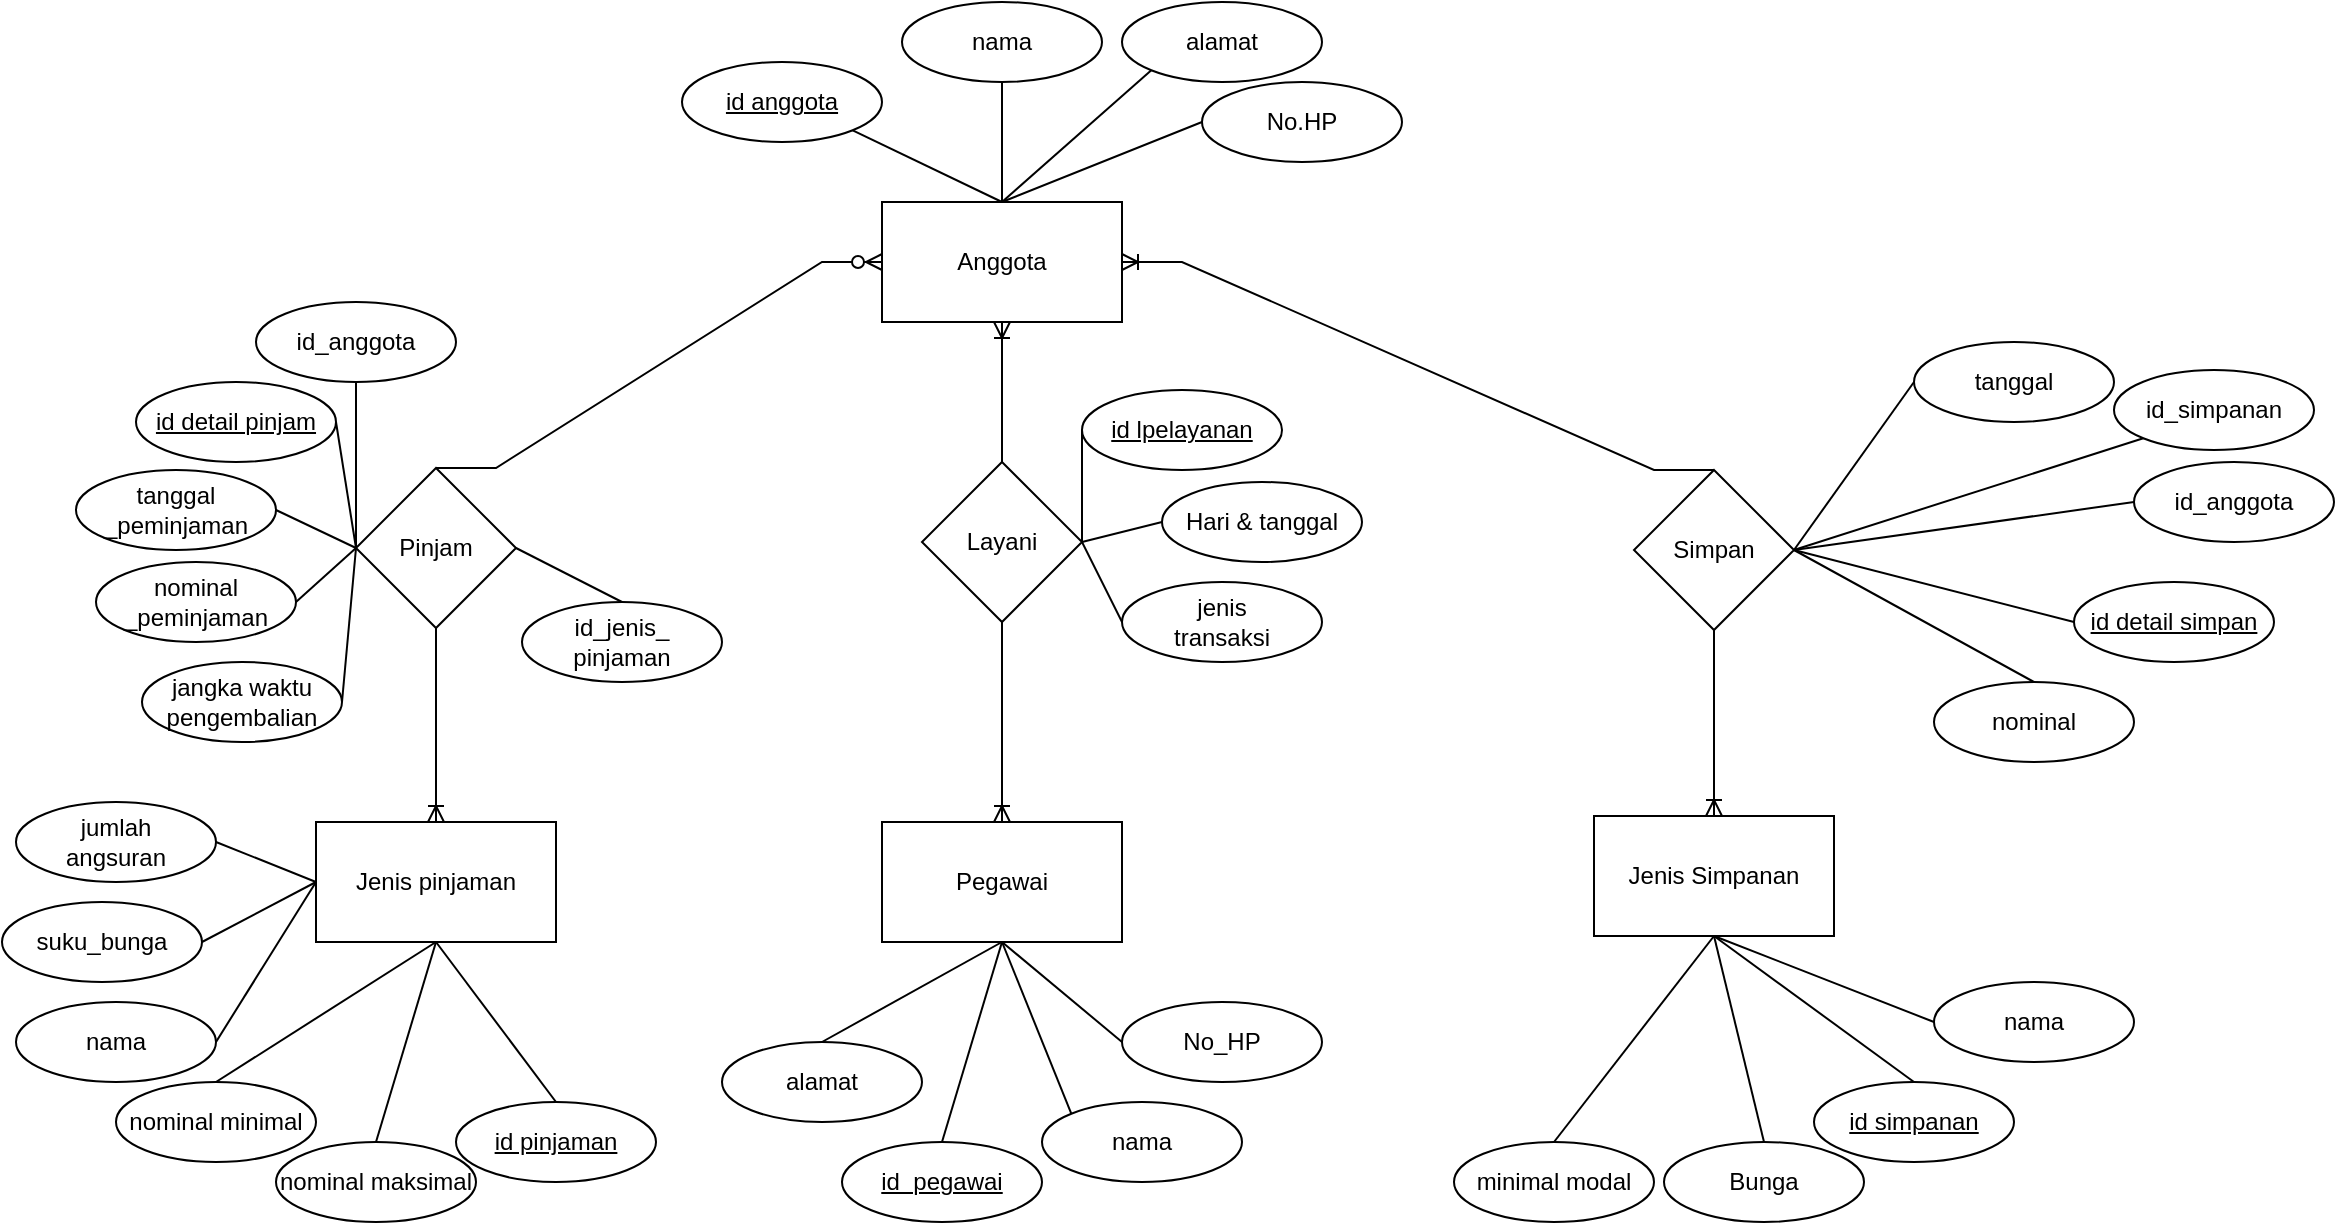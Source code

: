 <mxfile version="20.3.7" type="device"><diagram id="hvmmWhhQ4ZFUHQQXeeGm" name="Page-1"><mxGraphModel dx="2555" dy="669" grid="1" gridSize="10" guides="1" tooltips="1" connect="1" arrows="1" fold="1" page="1" pageScale="1" pageWidth="850" pageHeight="1100" math="0" shadow="0"><root><mxCell id="0"/><mxCell id="1" parent="0"/><mxCell id="ROUbkzd-lnmMHvMIg3v7-1" value="Anggota" style="rounded=0;whiteSpace=wrap;html=1;" parent="1" vertex="1"><mxGeometry x="80" y="170" width="120" height="60" as="geometry"/></mxCell><mxCell id="ROUbkzd-lnmMHvMIg3v7-2" value="Simpan" style="rhombus;whiteSpace=wrap;html=1;" parent="1" vertex="1"><mxGeometry x="456" y="304" width="80" height="80" as="geometry"/></mxCell><mxCell id="ROUbkzd-lnmMHvMIg3v7-3" value="Jenis Simpanan" style="rounded=0;whiteSpace=wrap;html=1;" parent="1" vertex="1"><mxGeometry x="436" y="477" width="120" height="60" as="geometry"/></mxCell><mxCell id="ROUbkzd-lnmMHvMIg3v7-8" value="Pinjam" style="rhombus;whiteSpace=wrap;html=1;" parent="1" vertex="1"><mxGeometry x="-183" y="303" width="80" height="80" as="geometry"/></mxCell><mxCell id="ROUbkzd-lnmMHvMIg3v7-9" value="Jenis pinjaman" style="rounded=0;whiteSpace=wrap;html=1;" parent="1" vertex="1"><mxGeometry x="-203" y="480" width="120" height="60" as="geometry"/></mxCell><mxCell id="ROUbkzd-lnmMHvMIg3v7-12" value="Pegawai" style="rounded=0;whiteSpace=wrap;html=1;" parent="1" vertex="1"><mxGeometry x="80" y="480" width="120" height="60" as="geometry"/></mxCell><mxCell id="ROUbkzd-lnmMHvMIg3v7-13" value="Layani" style="rhombus;whiteSpace=wrap;html=1;" parent="1" vertex="1"><mxGeometry x="100" y="300" width="80" height="80" as="geometry"/></mxCell><mxCell id="ROUbkzd-lnmMHvMIg3v7-18" value="" style="edgeStyle=entityRelationEdgeStyle;fontSize=12;html=1;endArrow=ERoneToMany;rounded=0;exitX=0.5;exitY=0;exitDx=0;exitDy=0;entryX=1;entryY=0.5;entryDx=0;entryDy=0;" parent="1" source="ROUbkzd-lnmMHvMIg3v7-2" target="ROUbkzd-lnmMHvMIg3v7-1" edge="1"><mxGeometry width="100" height="100" relative="1" as="geometry"><mxPoint x="266" y="420" as="sourcePoint"/><mxPoint x="346" y="200.0" as="targetPoint"/></mxGeometry></mxCell><mxCell id="ROUbkzd-lnmMHvMIg3v7-22" value="minimal modal" style="ellipse;whiteSpace=wrap;html=1;align=center;" parent="1" vertex="1"><mxGeometry x="366" y="640" width="100" height="40" as="geometry"/></mxCell><mxCell id="ROUbkzd-lnmMHvMIg3v7-23" value="id anggota" style="ellipse;whiteSpace=wrap;html=1;align=center;fontStyle=4;" parent="1" vertex="1"><mxGeometry x="-20" y="100" width="100" height="40" as="geometry"/></mxCell><mxCell id="ROUbkzd-lnmMHvMIg3v7-24" value="nama" style="ellipse;whiteSpace=wrap;html=1;align=center;" parent="1" vertex="1"><mxGeometry x="90" y="70" width="100" height="40" as="geometry"/></mxCell><mxCell id="ROUbkzd-lnmMHvMIg3v7-25" value="alamat" style="ellipse;whiteSpace=wrap;html=1;align=center;" parent="1" vertex="1"><mxGeometry x="200" y="70" width="100" height="40" as="geometry"/></mxCell><mxCell id="ROUbkzd-lnmMHvMIg3v7-26" value="No.HP" style="ellipse;whiteSpace=wrap;html=1;align=center;" parent="1" vertex="1"><mxGeometry x="240" y="110" width="100" height="40" as="geometry"/></mxCell><mxCell id="ROUbkzd-lnmMHvMIg3v7-28" value="Bunga" style="ellipse;whiteSpace=wrap;html=1;align=center;" parent="1" vertex="1"><mxGeometry x="471" y="640" width="100" height="40" as="geometry"/></mxCell><mxCell id="ROUbkzd-lnmMHvMIg3v7-29" value="id simpanan" style="ellipse;whiteSpace=wrap;html=1;align=center;fontStyle=4;" parent="1" vertex="1"><mxGeometry x="546" y="610" width="100" height="40" as="geometry"/></mxCell><mxCell id="ROUbkzd-lnmMHvMIg3v7-30" value="" style="endArrow=none;html=1;rounded=0;entryX=0.5;entryY=0;entryDx=0;entryDy=0;exitX=0.5;exitY=1;exitDx=0;exitDy=0;" parent="1" source="ROUbkzd-lnmMHvMIg3v7-3" target="ROUbkzd-lnmMHvMIg3v7-22" edge="1"><mxGeometry relative="1" as="geometry"><mxPoint x="176" y="330" as="sourcePoint"/><mxPoint x="336" y="330" as="targetPoint"/></mxGeometry></mxCell><mxCell id="ROUbkzd-lnmMHvMIg3v7-31" value="" style="endArrow=none;html=1;rounded=0;entryX=0.5;entryY=0;entryDx=0;entryDy=0;exitX=0.5;exitY=1;exitDx=0;exitDy=0;" parent="1" source="ROUbkzd-lnmMHvMIg3v7-3" target="ROUbkzd-lnmMHvMIg3v7-28" edge="1"><mxGeometry relative="1" as="geometry"><mxPoint x="506" y="547" as="sourcePoint"/><mxPoint x="426" y="650" as="targetPoint"/></mxGeometry></mxCell><mxCell id="ROUbkzd-lnmMHvMIg3v7-32" value="" style="endArrow=none;html=1;rounded=0;entryX=0.5;entryY=0;entryDx=0;entryDy=0;exitX=0.5;exitY=1;exitDx=0;exitDy=0;" parent="1" source="ROUbkzd-lnmMHvMIg3v7-3" target="ROUbkzd-lnmMHvMIg3v7-29" edge="1"><mxGeometry relative="1" as="geometry"><mxPoint x="506" y="547" as="sourcePoint"/><mxPoint x="531" y="650" as="targetPoint"/></mxGeometry></mxCell><mxCell id="ROUbkzd-lnmMHvMIg3v7-34" value="id detail simpan" style="ellipse;whiteSpace=wrap;html=1;align=center;fontStyle=4;" parent="1" vertex="1"><mxGeometry x="676" y="360" width="100" height="40" as="geometry"/></mxCell><mxCell id="ROUbkzd-lnmMHvMIg3v7-35" value="tanggal" style="ellipse;whiteSpace=wrap;html=1;align=center;" parent="1" vertex="1"><mxGeometry x="596" y="240" width="100" height="40" as="geometry"/></mxCell><mxCell id="ROUbkzd-lnmMHvMIg3v7-36" value="nominal" style="ellipse;whiteSpace=wrap;html=1;align=center;" parent="1" vertex="1"><mxGeometry x="606" y="410" width="100" height="40" as="geometry"/></mxCell><mxCell id="ROUbkzd-lnmMHvMIg3v7-37" value="" style="endArrow=none;html=1;rounded=0;entryX=0.5;entryY=0;entryDx=0;entryDy=0;exitX=1;exitY=0.5;exitDx=0;exitDy=0;" parent="1" source="ROUbkzd-lnmMHvMIg3v7-2" target="ROUbkzd-lnmMHvMIg3v7-36" edge="1"><mxGeometry relative="1" as="geometry"><mxPoint x="506" y="547" as="sourcePoint"/><mxPoint x="606" y="620" as="targetPoint"/></mxGeometry></mxCell><mxCell id="ROUbkzd-lnmMHvMIg3v7-38" value="" style="endArrow=none;html=1;rounded=0;entryX=0;entryY=0.5;entryDx=0;entryDy=0;exitX=1;exitY=0.5;exitDx=0;exitDy=0;" parent="1" source="ROUbkzd-lnmMHvMIg3v7-2" target="ROUbkzd-lnmMHvMIg3v7-34" edge="1"><mxGeometry relative="1" as="geometry"><mxPoint x="546" y="354" as="sourcePoint"/><mxPoint x="666" y="420" as="targetPoint"/></mxGeometry></mxCell><mxCell id="ROUbkzd-lnmMHvMIg3v7-39" value="" style="endArrow=none;html=1;rounded=0;entryX=0;entryY=0.5;entryDx=0;entryDy=0;exitX=1;exitY=0.5;exitDx=0;exitDy=0;" parent="1" source="ROUbkzd-lnmMHvMIg3v7-2" target="ROUbkzd-lnmMHvMIg3v7-68" edge="1"><mxGeometry relative="1" as="geometry"><mxPoint x="546" y="354" as="sourcePoint"/><mxPoint x="676" y="310" as="targetPoint"/></mxGeometry></mxCell><mxCell id="ROUbkzd-lnmMHvMIg3v7-40" value="" style="endArrow=none;html=1;rounded=0;entryX=0;entryY=0.5;entryDx=0;entryDy=0;exitX=1;exitY=0.5;exitDx=0;exitDy=0;" parent="1" source="ROUbkzd-lnmMHvMIg3v7-2" target="ROUbkzd-lnmMHvMIg3v7-35" edge="1"><mxGeometry relative="1" as="geometry"><mxPoint x="546" y="354" as="sourcePoint"/><mxPoint x="686" y="320" as="targetPoint"/></mxGeometry></mxCell><mxCell id="ROUbkzd-lnmMHvMIg3v7-41" value="" style="fontSize=12;html=1;endArrow=ERoneToMany;rounded=0;entryX=0.5;entryY=0;entryDx=0;entryDy=0;exitX=0.5;exitY=1;exitDx=0;exitDy=0;" parent="1" source="ROUbkzd-lnmMHvMIg3v7-2" target="ROUbkzd-lnmMHvMIg3v7-3" edge="1"><mxGeometry width="100" height="100" relative="1" as="geometry"><mxPoint x="336" y="500" as="sourcePoint"/><mxPoint x="436" y="400" as="targetPoint"/></mxGeometry></mxCell><mxCell id="ROUbkzd-lnmMHvMIg3v7-43" value="" style="endArrow=none;html=1;rounded=0;entryX=0.5;entryY=0;entryDx=0;entryDy=0;exitX=1;exitY=1;exitDx=0;exitDy=0;" parent="1" source="ROUbkzd-lnmMHvMIg3v7-23" target="ROUbkzd-lnmMHvMIg3v7-1" edge="1"><mxGeometry relative="1" as="geometry"><mxPoint x="360" y="547" as="sourcePoint"/><mxPoint x="280" y="650" as="targetPoint"/></mxGeometry></mxCell><mxCell id="ROUbkzd-lnmMHvMIg3v7-44" value="" style="endArrow=none;html=1;rounded=0;entryX=0.5;entryY=0;entryDx=0;entryDy=0;exitX=0.5;exitY=1;exitDx=0;exitDy=0;" parent="1" source="ROUbkzd-lnmMHvMIg3v7-24" target="ROUbkzd-lnmMHvMIg3v7-1" edge="1"><mxGeometry relative="1" as="geometry"><mxPoint x="75.03" y="144.271" as="sourcePoint"/><mxPoint x="150" y="180" as="targetPoint"/></mxGeometry></mxCell><mxCell id="ROUbkzd-lnmMHvMIg3v7-45" value="" style="endArrow=none;html=1;rounded=0;entryX=0.5;entryY=0;entryDx=0;entryDy=0;exitX=0;exitY=1;exitDx=0;exitDy=0;" parent="1" source="ROUbkzd-lnmMHvMIg3v7-25" target="ROUbkzd-lnmMHvMIg3v7-1" edge="1"><mxGeometry relative="1" as="geometry"><mxPoint x="150" y="120.0" as="sourcePoint"/><mxPoint x="150" y="180" as="targetPoint"/></mxGeometry></mxCell><mxCell id="ROUbkzd-lnmMHvMIg3v7-46" value="" style="endArrow=none;html=1;rounded=0;exitX=0;exitY=0.5;exitDx=0;exitDy=0;entryX=0.5;entryY=0;entryDx=0;entryDy=0;" parent="1" source="ROUbkzd-lnmMHvMIg3v7-26" target="ROUbkzd-lnmMHvMIg3v7-1" edge="1"><mxGeometry relative="1" as="geometry"><mxPoint x="224.97" y="114.271" as="sourcePoint"/><mxPoint x="130" y="180" as="targetPoint"/></mxGeometry></mxCell><mxCell id="ROUbkzd-lnmMHvMIg3v7-47" value="nominal minimal" style="ellipse;whiteSpace=wrap;html=1;align=center;" parent="1" vertex="1"><mxGeometry x="-303" y="610" width="100" height="40" as="geometry"/></mxCell><mxCell id="ROUbkzd-lnmMHvMIg3v7-48" value="nominal maksimal" style="ellipse;whiteSpace=wrap;html=1;align=center;" parent="1" vertex="1"><mxGeometry x="-223" y="640" width="100" height="40" as="geometry"/></mxCell><mxCell id="ROUbkzd-lnmMHvMIg3v7-49" value="id pinjaman" style="ellipse;whiteSpace=wrap;html=1;align=center;fontStyle=4;" parent="1" vertex="1"><mxGeometry x="-133" y="620" width="100" height="40" as="geometry"/></mxCell><mxCell id="ROUbkzd-lnmMHvMIg3v7-50" value="" style="endArrow=none;html=1;rounded=0;entryX=0.5;entryY=0;entryDx=0;entryDy=0;exitX=0.5;exitY=1;exitDx=0;exitDy=0;" parent="1" source="ROUbkzd-lnmMHvMIg3v7-9" target="ROUbkzd-lnmMHvMIg3v7-49" edge="1"><mxGeometry relative="1" as="geometry"><mxPoint x="277" y="547" as="sourcePoint"/><mxPoint x="197" y="650" as="targetPoint"/></mxGeometry></mxCell><mxCell id="ROUbkzd-lnmMHvMIg3v7-51" value="" style="endArrow=none;html=1;rounded=0;entryX=0.5;entryY=0;entryDx=0;entryDy=0;exitX=0.5;exitY=1;exitDx=0;exitDy=0;" parent="1" source="ROUbkzd-lnmMHvMIg3v7-9" target="ROUbkzd-lnmMHvMIg3v7-48" edge="1"><mxGeometry relative="1" as="geometry"><mxPoint x="-133" y="550" as="sourcePoint"/><mxPoint x="-53" y="600" as="targetPoint"/></mxGeometry></mxCell><mxCell id="ROUbkzd-lnmMHvMIg3v7-52" value="" style="endArrow=none;html=1;rounded=0;entryX=0.5;entryY=0;entryDx=0;entryDy=0;exitX=0.5;exitY=1;exitDx=0;exitDy=0;" parent="1" source="ROUbkzd-lnmMHvMIg3v7-9" target="ROUbkzd-lnmMHvMIg3v7-47" edge="1"><mxGeometry relative="1" as="geometry"><mxPoint x="-133" y="550" as="sourcePoint"/><mxPoint x="-163" y="650" as="targetPoint"/></mxGeometry></mxCell><mxCell id="ROUbkzd-lnmMHvMIg3v7-53" value="" style="edgeStyle=entityRelationEdgeStyle;fontSize=12;html=1;endArrow=ERzeroToMany;endFill=1;rounded=0;entryX=0;entryY=0.5;entryDx=0;entryDy=0;exitX=0.5;exitY=0;exitDx=0;exitDy=0;" parent="1" source="ROUbkzd-lnmMHvMIg3v7-8" target="ROUbkzd-lnmMHvMIg3v7-1" edge="1"><mxGeometry width="100" height="100" relative="1" as="geometry"><mxPoint x="-103" y="300" as="sourcePoint"/><mxPoint x="-3" y="200.0" as="targetPoint"/></mxGeometry></mxCell><mxCell id="ROUbkzd-lnmMHvMIg3v7-54" value="" style="fontSize=12;html=1;endArrow=ERoneToMany;rounded=0;exitX=0.5;exitY=1;exitDx=0;exitDy=0;entryX=0.5;entryY=0;entryDx=0;entryDy=0;" parent="1" source="ROUbkzd-lnmMHvMIg3v7-8" target="ROUbkzd-lnmMHvMIg3v7-9" edge="1"><mxGeometry width="100" height="100" relative="1" as="geometry"><mxPoint x="-13" y="500" as="sourcePoint"/><mxPoint x="87" y="400" as="targetPoint"/></mxGeometry></mxCell><mxCell id="ROUbkzd-lnmMHvMIg3v7-55" value="id detail pinjam" style="ellipse;whiteSpace=wrap;html=1;align=center;fontStyle=4;" parent="1" vertex="1"><mxGeometry x="-293" y="260" width="100" height="40" as="geometry"/></mxCell><mxCell id="ROUbkzd-lnmMHvMIg3v7-57" value="" style="endArrow=none;html=1;rounded=0;entryX=0;entryY=0.5;entryDx=0;entryDy=0;exitX=1;exitY=0.5;exitDx=0;exitDy=0;" parent="1" source="ROUbkzd-lnmMHvMIg3v7-55" target="ROUbkzd-lnmMHvMIg3v7-8" edge="1"><mxGeometry relative="1" as="geometry"><mxPoint x="-133" y="550" as="sourcePoint"/><mxPoint x="-253" y="590" as="targetPoint"/></mxGeometry></mxCell><mxCell id="ROUbkzd-lnmMHvMIg3v7-59" value="tanggal&lt;br&gt;_peminjaman" style="ellipse;whiteSpace=wrap;html=1;align=center;" parent="1" vertex="1"><mxGeometry x="-323" y="304" width="100" height="40" as="geometry"/></mxCell><mxCell id="ROUbkzd-lnmMHvMIg3v7-60" value="jumlah&lt;br&gt;angsuran" style="ellipse;whiteSpace=wrap;html=1;align=center;" parent="1" vertex="1"><mxGeometry x="-353" y="470" width="100" height="40" as="geometry"/></mxCell><mxCell id="ROUbkzd-lnmMHvMIg3v7-61" value="" style="endArrow=none;html=1;rounded=0;entryX=1;entryY=0.5;entryDx=0;entryDy=0;exitX=0;exitY=0.5;exitDx=0;exitDy=0;" parent="1" source="ROUbkzd-lnmMHvMIg3v7-9" target="ROUbkzd-lnmMHvMIg3v7-60" edge="1"><mxGeometry relative="1" as="geometry"><mxPoint x="-133" y="550" as="sourcePoint"/><mxPoint x="-253" y="590" as="targetPoint"/></mxGeometry></mxCell><mxCell id="ROUbkzd-lnmMHvMIg3v7-62" value="id_anggota" style="ellipse;whiteSpace=wrap;html=1;align=center;" parent="1" vertex="1"><mxGeometry x="-233" y="220" width="100" height="40" as="geometry"/></mxCell><mxCell id="ROUbkzd-lnmMHvMIg3v7-63" value="" style="endArrow=none;html=1;rounded=0;exitX=0.5;exitY=1;exitDx=0;exitDy=0;entryX=0;entryY=0.5;entryDx=0;entryDy=0;" parent="1" source="ROUbkzd-lnmMHvMIg3v7-62" target="ROUbkzd-lnmMHvMIg3v7-8" edge="1"><mxGeometry relative="1" as="geometry"><mxPoint x="-183.0" y="290" as="sourcePoint"/><mxPoint x="-183" y="340" as="targetPoint"/></mxGeometry></mxCell><mxCell id="ROUbkzd-lnmMHvMIg3v7-64" value="" style="endArrow=none;html=1;rounded=0;exitX=0;exitY=0.5;exitDx=0;exitDy=0;entryX=1;entryY=0.5;entryDx=0;entryDy=0;" parent="1" source="ROUbkzd-lnmMHvMIg3v7-8" target="ROUbkzd-lnmMHvMIg3v7-59" edge="1"><mxGeometry relative="1" as="geometry"><mxPoint x="-173" y="270" as="sourcePoint"/><mxPoint x="-173" y="353" as="targetPoint"/></mxGeometry></mxCell><mxCell id="ROUbkzd-lnmMHvMIg3v7-65" value="nominal&lt;br&gt;_peminjaman" style="ellipse;whiteSpace=wrap;html=1;align=center;" parent="1" vertex="1"><mxGeometry x="-313" y="350" width="100" height="40" as="geometry"/></mxCell><mxCell id="ROUbkzd-lnmMHvMIg3v7-66" value="" style="endArrow=none;html=1;rounded=0;entryX=1;entryY=0.5;entryDx=0;entryDy=0;exitX=0;exitY=0.5;exitDx=0;exitDy=0;" parent="1" source="ROUbkzd-lnmMHvMIg3v7-8" target="ROUbkzd-lnmMHvMIg3v7-65" edge="1"><mxGeometry relative="1" as="geometry"><mxPoint x="-183" y="340" as="sourcePoint"/><mxPoint x="-213" y="334" as="targetPoint"/></mxGeometry></mxCell><mxCell id="ROUbkzd-lnmMHvMIg3v7-67" value="id_simpanan" style="ellipse;whiteSpace=wrap;html=1;align=center;" parent="1" vertex="1"><mxGeometry x="696" y="254" width="100" height="40" as="geometry"/></mxCell><mxCell id="ROUbkzd-lnmMHvMIg3v7-68" value="id_anggota" style="ellipse;whiteSpace=wrap;html=1;align=center;" parent="1" vertex="1"><mxGeometry x="706" y="300" width="100" height="40" as="geometry"/></mxCell><mxCell id="ROUbkzd-lnmMHvMIg3v7-69" value="" style="endArrow=none;html=1;rounded=0;entryX=0;entryY=1;entryDx=0;entryDy=0;exitX=1;exitY=0.5;exitDx=0;exitDy=0;" parent="1" source="ROUbkzd-lnmMHvMIg3v7-2" target="ROUbkzd-lnmMHvMIg3v7-67" edge="1"><mxGeometry relative="1" as="geometry"><mxPoint x="546" y="354" as="sourcePoint"/><mxPoint x="716.0" y="330" as="targetPoint"/></mxGeometry></mxCell><mxCell id="ROUbkzd-lnmMHvMIg3v7-71" value="id&amp;nbsp; pegawai" style="ellipse;whiteSpace=wrap;html=1;align=center;fontStyle=4;" parent="1" vertex="1"><mxGeometry x="60" y="640" width="100" height="40" as="geometry"/></mxCell><mxCell id="ROUbkzd-lnmMHvMIg3v7-72" value="nama" style="ellipse;whiteSpace=wrap;html=1;align=center;" parent="1" vertex="1"><mxGeometry x="160" y="620" width="100" height="40" as="geometry"/></mxCell><mxCell id="ROUbkzd-lnmMHvMIg3v7-75" value="alamat" style="ellipse;whiteSpace=wrap;html=1;align=center;" parent="1" vertex="1"><mxGeometry y="590" width="100" height="40" as="geometry"/></mxCell><mxCell id="ROUbkzd-lnmMHvMIg3v7-76" value="No_HP" style="ellipse;whiteSpace=wrap;html=1;align=center;" parent="1" vertex="1"><mxGeometry x="200" y="570" width="100" height="40" as="geometry"/></mxCell><mxCell id="ROUbkzd-lnmMHvMIg3v7-77" value="" style="endArrow=none;html=1;rounded=0;entryX=0.5;entryY=0;entryDx=0;entryDy=0;exitX=0.5;exitY=1;exitDx=0;exitDy=0;" parent="1" source="ROUbkzd-lnmMHvMIg3v7-12" target="ROUbkzd-lnmMHvMIg3v7-75" edge="1"><mxGeometry relative="1" as="geometry"><mxPoint x="-133" y="550" as="sourcePoint"/><mxPoint x="-53" y="600" as="targetPoint"/></mxGeometry></mxCell><mxCell id="ROUbkzd-lnmMHvMIg3v7-78" value="" style="endArrow=none;html=1;rounded=0;entryX=0.5;entryY=0;entryDx=0;entryDy=0;exitX=0.5;exitY=1;exitDx=0;exitDy=0;" parent="1" source="ROUbkzd-lnmMHvMIg3v7-12" target="ROUbkzd-lnmMHvMIg3v7-71" edge="1"><mxGeometry relative="1" as="geometry"><mxPoint x="150" y="550" as="sourcePoint"/><mxPoint x="60" y="600" as="targetPoint"/></mxGeometry></mxCell><mxCell id="ROUbkzd-lnmMHvMIg3v7-79" value="" style="endArrow=none;html=1;rounded=0;entryX=0;entryY=0;entryDx=0;entryDy=0;exitX=0.5;exitY=1;exitDx=0;exitDy=0;" parent="1" source="ROUbkzd-lnmMHvMIg3v7-12" target="ROUbkzd-lnmMHvMIg3v7-72" edge="1"><mxGeometry relative="1" as="geometry"><mxPoint x="150" y="550" as="sourcePoint"/><mxPoint x="120" y="650" as="targetPoint"/></mxGeometry></mxCell><mxCell id="ROUbkzd-lnmMHvMIg3v7-80" value="" style="endArrow=none;html=1;rounded=0;entryX=0;entryY=0.5;entryDx=0;entryDy=0;exitX=0.5;exitY=1;exitDx=0;exitDy=0;" parent="1" source="ROUbkzd-lnmMHvMIg3v7-12" target="ROUbkzd-lnmMHvMIg3v7-76" edge="1"><mxGeometry relative="1" as="geometry"><mxPoint x="150" y="550" as="sourcePoint"/><mxPoint x="185.044" y="635.7" as="targetPoint"/></mxGeometry></mxCell><mxCell id="ROUbkzd-lnmMHvMIg3v7-81" value="Hari &amp;amp; tanggal" style="ellipse;whiteSpace=wrap;html=1;align=center;" parent="1" vertex="1"><mxGeometry x="220" y="310" width="100" height="40" as="geometry"/></mxCell><mxCell id="ROUbkzd-lnmMHvMIg3v7-82" value="id lpelayanan" style="ellipse;whiteSpace=wrap;html=1;align=center;fontStyle=4;" parent="1" vertex="1"><mxGeometry x="180" y="264" width="100" height="40" as="geometry"/></mxCell><mxCell id="ROUbkzd-lnmMHvMIg3v7-83" value="jenis &lt;br&gt;transaksi" style="ellipse;whiteSpace=wrap;html=1;align=center;" parent="1" vertex="1"><mxGeometry x="200" y="360" width="100" height="40" as="geometry"/></mxCell><mxCell id="ROUbkzd-lnmMHvMIg3v7-84" value="" style="endArrow=none;html=1;rounded=0;entryX=1;entryY=0.5;entryDx=0;entryDy=0;exitX=0;exitY=0.5;exitDx=0;exitDy=0;" parent="1" source="ROUbkzd-lnmMHvMIg3v7-83" target="ROUbkzd-lnmMHvMIg3v7-13" edge="1"><mxGeometry relative="1" as="geometry"><mxPoint x="150" y="550" as="sourcePoint"/><mxPoint x="60" y="600" as="targetPoint"/></mxGeometry></mxCell><mxCell id="ROUbkzd-lnmMHvMIg3v7-85" value="" style="endArrow=none;html=1;rounded=0;entryX=1;entryY=0.5;entryDx=0;entryDy=0;exitX=0;exitY=0.5;exitDx=0;exitDy=0;" parent="1" source="ROUbkzd-lnmMHvMIg3v7-81" target="ROUbkzd-lnmMHvMIg3v7-13" edge="1"><mxGeometry relative="1" as="geometry"><mxPoint x="210" y="390" as="sourcePoint"/><mxPoint x="190" y="350" as="targetPoint"/></mxGeometry></mxCell><mxCell id="ROUbkzd-lnmMHvMIg3v7-86" value="" style="endArrow=none;html=1;rounded=0;entryX=1;entryY=0.5;entryDx=0;entryDy=0;exitX=0;exitY=0.5;exitDx=0;exitDy=0;" parent="1" source="ROUbkzd-lnmMHvMIg3v7-82" target="ROUbkzd-lnmMHvMIg3v7-13" edge="1"><mxGeometry relative="1" as="geometry"><mxPoint x="230" y="340" as="sourcePoint"/><mxPoint x="190" y="350" as="targetPoint"/></mxGeometry></mxCell><mxCell id="ROUbkzd-lnmMHvMIg3v7-87" value="jangka waktu&lt;br&gt;pengembalian" style="ellipse;whiteSpace=wrap;html=1;align=center;" parent="1" vertex="1"><mxGeometry x="-290" y="400" width="100" height="40" as="geometry"/></mxCell><mxCell id="ROUbkzd-lnmMHvMIg3v7-88" value="" style="endArrow=none;html=1;rounded=0;entryX=1;entryY=0.5;entryDx=0;entryDy=0;exitX=0;exitY=0.5;exitDx=0;exitDy=0;" parent="1" source="ROUbkzd-lnmMHvMIg3v7-8" target="ROUbkzd-lnmMHvMIg3v7-87" edge="1"><mxGeometry relative="1" as="geometry"><mxPoint x="-173" y="353" as="sourcePoint"/><mxPoint x="-203.0" y="380" as="targetPoint"/></mxGeometry></mxCell><mxCell id="EHb1cjyddTIHN_6yGJJh-1" value="id_jenis_&lt;br&gt;pinjaman" style="ellipse;whiteSpace=wrap;html=1;align=center;" vertex="1" parent="1"><mxGeometry x="-100" y="370" width="100" height="40" as="geometry"/></mxCell><mxCell id="EHb1cjyddTIHN_6yGJJh-2" value="" style="endArrow=none;html=1;rounded=0;entryX=1;entryY=0.5;entryDx=0;entryDy=0;exitX=0.5;exitY=0;exitDx=0;exitDy=0;" edge="1" parent="1" source="EHb1cjyddTIHN_6yGJJh-1" target="ROUbkzd-lnmMHvMIg3v7-8"><mxGeometry relative="1" as="geometry"><mxPoint x="-173" y="353.0" as="sourcePoint"/><mxPoint x="-180" y="430" as="targetPoint"/></mxGeometry></mxCell><mxCell id="EHb1cjyddTIHN_6yGJJh-4" value="nama" style="ellipse;whiteSpace=wrap;html=1;align=center;" vertex="1" parent="1"><mxGeometry x="-353" y="570" width="100" height="40" as="geometry"/></mxCell><mxCell id="EHb1cjyddTIHN_6yGJJh-5" value="" style="endArrow=none;html=1;rounded=0;entryX=1;entryY=0.5;entryDx=0;entryDy=0;exitX=0;exitY=0.5;exitDx=0;exitDy=0;" edge="1" parent="1" source="ROUbkzd-lnmMHvMIg3v7-9" target="EHb1cjyddTIHN_6yGJJh-4"><mxGeometry relative="1" as="geometry"><mxPoint x="-133" y="550" as="sourcePoint"/><mxPoint x="-243" y="620" as="targetPoint"/></mxGeometry></mxCell><mxCell id="EHb1cjyddTIHN_6yGJJh-6" value="nama" style="ellipse;whiteSpace=wrap;html=1;align=center;" vertex="1" parent="1"><mxGeometry x="606" y="560" width="100" height="40" as="geometry"/></mxCell><mxCell id="EHb1cjyddTIHN_6yGJJh-7" value="" style="endArrow=none;html=1;rounded=0;entryX=0;entryY=0.5;entryDx=0;entryDy=0;exitX=0.5;exitY=1;exitDx=0;exitDy=0;" edge="1" parent="1" source="ROUbkzd-lnmMHvMIg3v7-3" target="EHb1cjyddTIHN_6yGJJh-6"><mxGeometry relative="1" as="geometry"><mxPoint x="506" y="547" as="sourcePoint"/><mxPoint x="606" y="620" as="targetPoint"/></mxGeometry></mxCell><mxCell id="EHb1cjyddTIHN_6yGJJh-8" value="suku_bunga" style="ellipse;whiteSpace=wrap;html=1;align=center;" vertex="1" parent="1"><mxGeometry x="-360" y="520" width="100" height="40" as="geometry"/></mxCell><mxCell id="EHb1cjyddTIHN_6yGJJh-9" value="" style="endArrow=none;html=1;rounded=0;entryX=1;entryY=0.5;entryDx=0;entryDy=0;exitX=0;exitY=0.5;exitDx=0;exitDy=0;" edge="1" parent="1" source="ROUbkzd-lnmMHvMIg3v7-9" target="EHb1cjyddTIHN_6yGJJh-8"><mxGeometry relative="1" as="geometry"><mxPoint x="-193" y="520" as="sourcePoint"/><mxPoint x="-243" y="600" as="targetPoint"/></mxGeometry></mxCell><mxCell id="EHb1cjyddTIHN_6yGJJh-10" value="" style="fontSize=12;html=1;endArrow=ERoneToMany;rounded=0;entryX=0.5;entryY=1;entryDx=0;entryDy=0;exitX=0.5;exitY=0;exitDx=0;exitDy=0;" edge="1" parent="1" source="ROUbkzd-lnmMHvMIg3v7-13" target="ROUbkzd-lnmMHvMIg3v7-1"><mxGeometry width="100" height="100" relative="1" as="geometry"><mxPoint x="-90" y="330" as="sourcePoint"/><mxPoint x="10" y="230" as="targetPoint"/></mxGeometry></mxCell><mxCell id="EHb1cjyddTIHN_6yGJJh-11" value="" style="fontSize=12;html=1;endArrow=ERoneToMany;rounded=0;entryX=0.5;entryY=0;entryDx=0;entryDy=0;exitX=0.5;exitY=1;exitDx=0;exitDy=0;" edge="1" parent="1" source="ROUbkzd-lnmMHvMIg3v7-13" target="ROUbkzd-lnmMHvMIg3v7-12"><mxGeometry width="100" height="100" relative="1" as="geometry"><mxPoint x="150" y="310" as="sourcePoint"/><mxPoint x="150" y="240" as="targetPoint"/></mxGeometry></mxCell></root></mxGraphModel></diagram></mxfile>